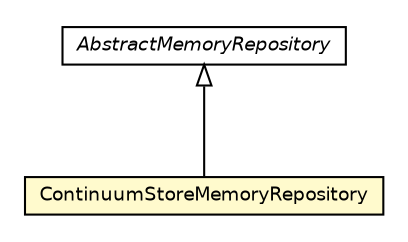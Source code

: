 #!/usr/local/bin/dot
#
# Class diagram 
# Generated by UmlGraph version 4.6 (http://www.spinellis.gr/sw/umlgraph)
#

digraph G {
	edge [fontname="Helvetica",fontsize=10,labelfontname="Helvetica",labelfontsize=10];
	node [fontname="Helvetica",fontsize=10,shape=plaintext];
	// org.apache.maven.archiva.dependency.graph.ContinuumStoreMemoryRepository
	c38571 [label=<<table border="0" cellborder="1" cellspacing="0" cellpadding="2" port="p" bgcolor="lemonChiffon" href="./ContinuumStoreMemoryRepository.html">
		<tr><td><table border="0" cellspacing="0" cellpadding="1">
			<tr><td> ContinuumStoreMemoryRepository </td></tr>
		</table></td></tr>
		</table>>, fontname="Helvetica", fontcolor="black", fontsize=9.0];
	// org.apache.maven.archiva.dependency.graph.AbstractMemoryRepository
	c38580 [label=<<table border="0" cellborder="1" cellspacing="0" cellpadding="2" port="p" href="./AbstractMemoryRepository.html">
		<tr><td><table border="0" cellspacing="0" cellpadding="1">
			<tr><td><font face="Helvetica-Oblique"> AbstractMemoryRepository </font></td></tr>
		</table></td></tr>
		</table>>, fontname="Helvetica", fontcolor="black", fontsize=9.0];
	//org.apache.maven.archiva.dependency.graph.ContinuumStoreMemoryRepository extends org.apache.maven.archiva.dependency.graph.AbstractMemoryRepository
	c38580:p -> c38571:p [dir=back,arrowtail=empty];
}

